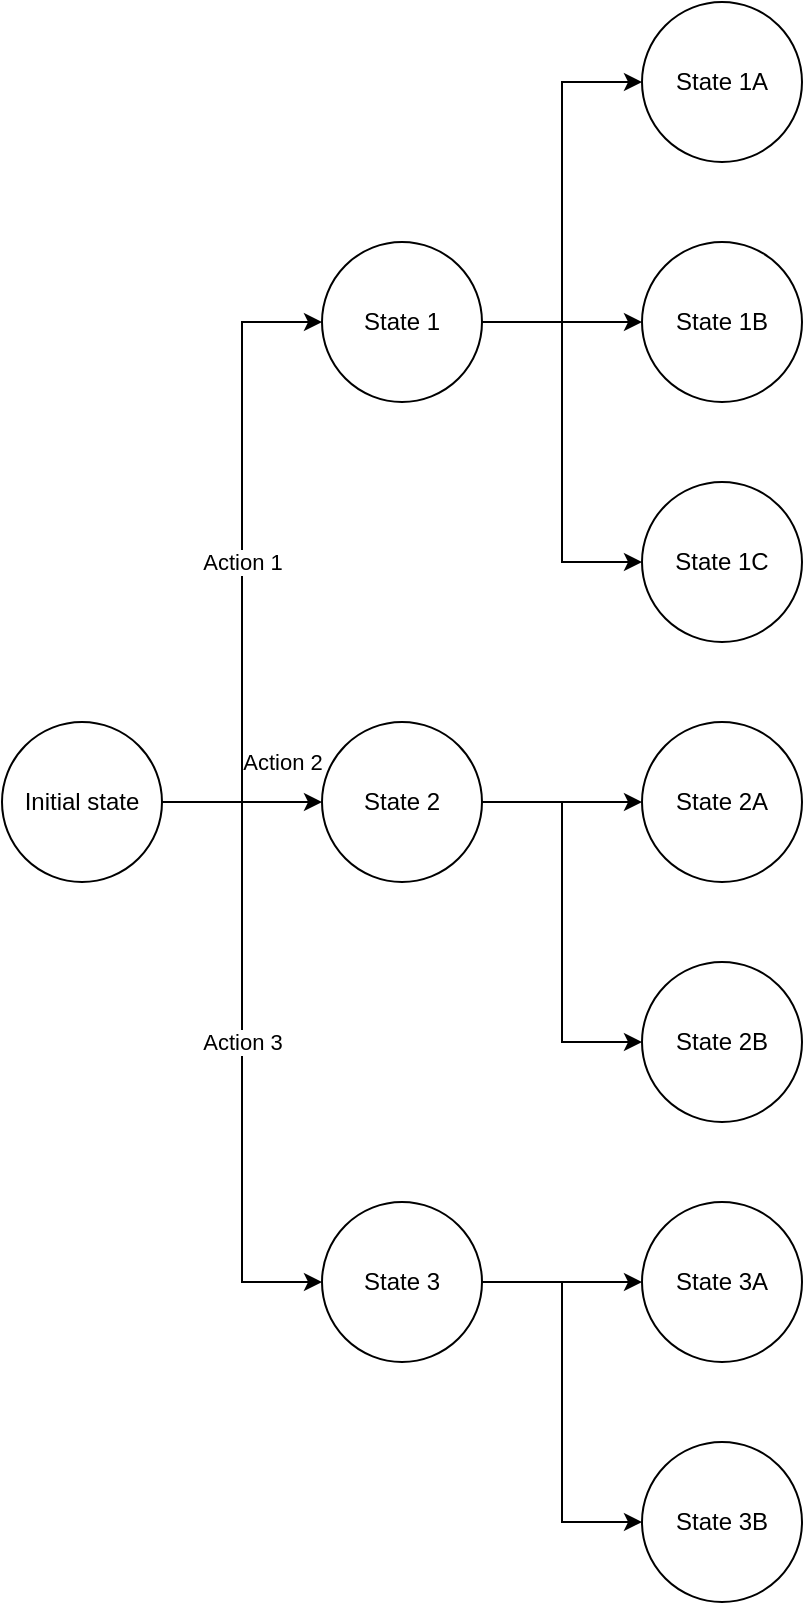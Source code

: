 <mxfile version="13.5.5" type="device"><diagram id="1eYONRuu5GI8S48I8-pM" name="Page-1"><mxGraphModel dx="1230" dy="683" grid="1" gridSize="10" guides="1" tooltips="1" connect="1" arrows="1" fold="1" page="1" pageScale="1" pageWidth="850" pageHeight="1100" math="0" shadow="0"><root><mxCell id="0"/><mxCell id="1" parent="0"/><mxCell id="urFQ762IdOI_51ou7fjB-20" style="edgeStyle=elbowEdgeStyle;rounded=0;orthogonalLoop=1;jettySize=auto;html=1;" edge="1" parent="1" source="urFQ762IdOI_51ou7fjB-2" target="urFQ762IdOI_51ou7fjB-15"><mxGeometry relative="1" as="geometry"/></mxCell><mxCell id="urFQ762IdOI_51ou7fjB-21" style="edgeStyle=elbowEdgeStyle;rounded=0;orthogonalLoop=1;jettySize=auto;html=1;" edge="1" parent="1" source="urFQ762IdOI_51ou7fjB-2" target="urFQ762IdOI_51ou7fjB-9"><mxGeometry relative="1" as="geometry"/></mxCell><mxCell id="urFQ762IdOI_51ou7fjB-22" style="edgeStyle=elbowEdgeStyle;rounded=0;orthogonalLoop=1;jettySize=auto;html=1;" edge="1" parent="1" source="urFQ762IdOI_51ou7fjB-2" target="urFQ762IdOI_51ou7fjB-10"><mxGeometry relative="1" as="geometry"/></mxCell><mxCell id="urFQ762IdOI_51ou7fjB-2" value="State 1" style="ellipse;whiteSpace=wrap;html=1;aspect=fixed;" vertex="1" parent="1"><mxGeometry x="240" y="160" width="80" height="80" as="geometry"/></mxCell><mxCell id="urFQ762IdOI_51ou7fjB-16" value="Action 1" style="edgeStyle=elbowEdgeStyle;rounded=0;orthogonalLoop=1;jettySize=auto;html=1;" edge="1" parent="1" source="urFQ762IdOI_51ou7fjB-4" target="urFQ762IdOI_51ou7fjB-2"><mxGeometry relative="1" as="geometry"/></mxCell><mxCell id="urFQ762IdOI_51ou7fjB-18" value="Action 2" style="edgeStyle=elbowEdgeStyle;rounded=0;orthogonalLoop=1;jettySize=auto;html=1;" edge="1" parent="1" source="urFQ762IdOI_51ou7fjB-4" target="urFQ762IdOI_51ou7fjB-6"><mxGeometry x="0.5" y="20" relative="1" as="geometry"><mxPoint as="offset"/></mxGeometry></mxCell><mxCell id="urFQ762IdOI_51ou7fjB-19" value="Action 3" style="edgeStyle=elbowEdgeStyle;rounded=0;orthogonalLoop=1;jettySize=auto;html=1;" edge="1" parent="1" source="urFQ762IdOI_51ou7fjB-4" target="urFQ762IdOI_51ou7fjB-7"><mxGeometry relative="1" as="geometry"/></mxCell><mxCell id="urFQ762IdOI_51ou7fjB-4" value="Initial state" style="ellipse;whiteSpace=wrap;html=1;aspect=fixed;" vertex="1" parent="1"><mxGeometry x="80" y="400" width="80" height="80" as="geometry"/></mxCell><mxCell id="urFQ762IdOI_51ou7fjB-24" style="edgeStyle=elbowEdgeStyle;rounded=0;orthogonalLoop=1;jettySize=auto;html=1;" edge="1" parent="1" source="urFQ762IdOI_51ou7fjB-6" target="urFQ762IdOI_51ou7fjB-11"><mxGeometry relative="1" as="geometry"/></mxCell><mxCell id="urFQ762IdOI_51ou7fjB-26" style="edgeStyle=elbowEdgeStyle;rounded=0;orthogonalLoop=1;jettySize=auto;html=1;" edge="1" parent="1" source="urFQ762IdOI_51ou7fjB-6" target="urFQ762IdOI_51ou7fjB-14"><mxGeometry relative="1" as="geometry"/></mxCell><mxCell id="urFQ762IdOI_51ou7fjB-6" value="State 2" style="ellipse;whiteSpace=wrap;html=1;aspect=fixed;" vertex="1" parent="1"><mxGeometry x="240" y="400" width="80" height="80" as="geometry"/></mxCell><mxCell id="urFQ762IdOI_51ou7fjB-28" style="edgeStyle=elbowEdgeStyle;rounded=0;orthogonalLoop=1;jettySize=auto;html=1;" edge="1" parent="1" source="urFQ762IdOI_51ou7fjB-7" target="urFQ762IdOI_51ou7fjB-12"><mxGeometry relative="1" as="geometry"/></mxCell><mxCell id="urFQ762IdOI_51ou7fjB-31" style="edgeStyle=elbowEdgeStyle;rounded=0;orthogonalLoop=1;jettySize=auto;html=1;" edge="1" parent="1" source="urFQ762IdOI_51ou7fjB-7" target="urFQ762IdOI_51ou7fjB-13"><mxGeometry relative="1" as="geometry"/></mxCell><mxCell id="urFQ762IdOI_51ou7fjB-7" value="&lt;div&gt;State 3&lt;/div&gt;" style="ellipse;whiteSpace=wrap;html=1;aspect=fixed;" vertex="1" parent="1"><mxGeometry x="240" y="640" width="80" height="80" as="geometry"/></mxCell><mxCell id="urFQ762IdOI_51ou7fjB-9" value="State 1B" style="ellipse;whiteSpace=wrap;html=1;aspect=fixed;" vertex="1" parent="1"><mxGeometry x="400" y="160" width="80" height="80" as="geometry"/></mxCell><mxCell id="urFQ762IdOI_51ou7fjB-10" value="State 1C" style="ellipse;whiteSpace=wrap;html=1;aspect=fixed;" vertex="1" parent="1"><mxGeometry x="400" y="280" width="80" height="80" as="geometry"/></mxCell><mxCell id="urFQ762IdOI_51ou7fjB-11" value="State 2A" style="ellipse;whiteSpace=wrap;html=1;aspect=fixed;" vertex="1" parent="1"><mxGeometry x="400" y="400" width="80" height="80" as="geometry"/></mxCell><mxCell id="urFQ762IdOI_51ou7fjB-12" value="State 3B" style="ellipse;whiteSpace=wrap;html=1;aspect=fixed;" vertex="1" parent="1"><mxGeometry x="400" y="760" width="80" height="80" as="geometry"/></mxCell><mxCell id="urFQ762IdOI_51ou7fjB-13" value="State 3A" style="ellipse;whiteSpace=wrap;html=1;aspect=fixed;" vertex="1" parent="1"><mxGeometry x="400" y="640" width="80" height="80" as="geometry"/></mxCell><mxCell id="urFQ762IdOI_51ou7fjB-14" value="State 2B" style="ellipse;whiteSpace=wrap;html=1;aspect=fixed;" vertex="1" parent="1"><mxGeometry x="400" y="520" width="80" height="80" as="geometry"/></mxCell><mxCell id="urFQ762IdOI_51ou7fjB-15" value="State 1A" style="ellipse;whiteSpace=wrap;html=1;aspect=fixed;" vertex="1" parent="1"><mxGeometry x="400" y="40" width="80" height="80" as="geometry"/></mxCell></root></mxGraphModel></diagram></mxfile>